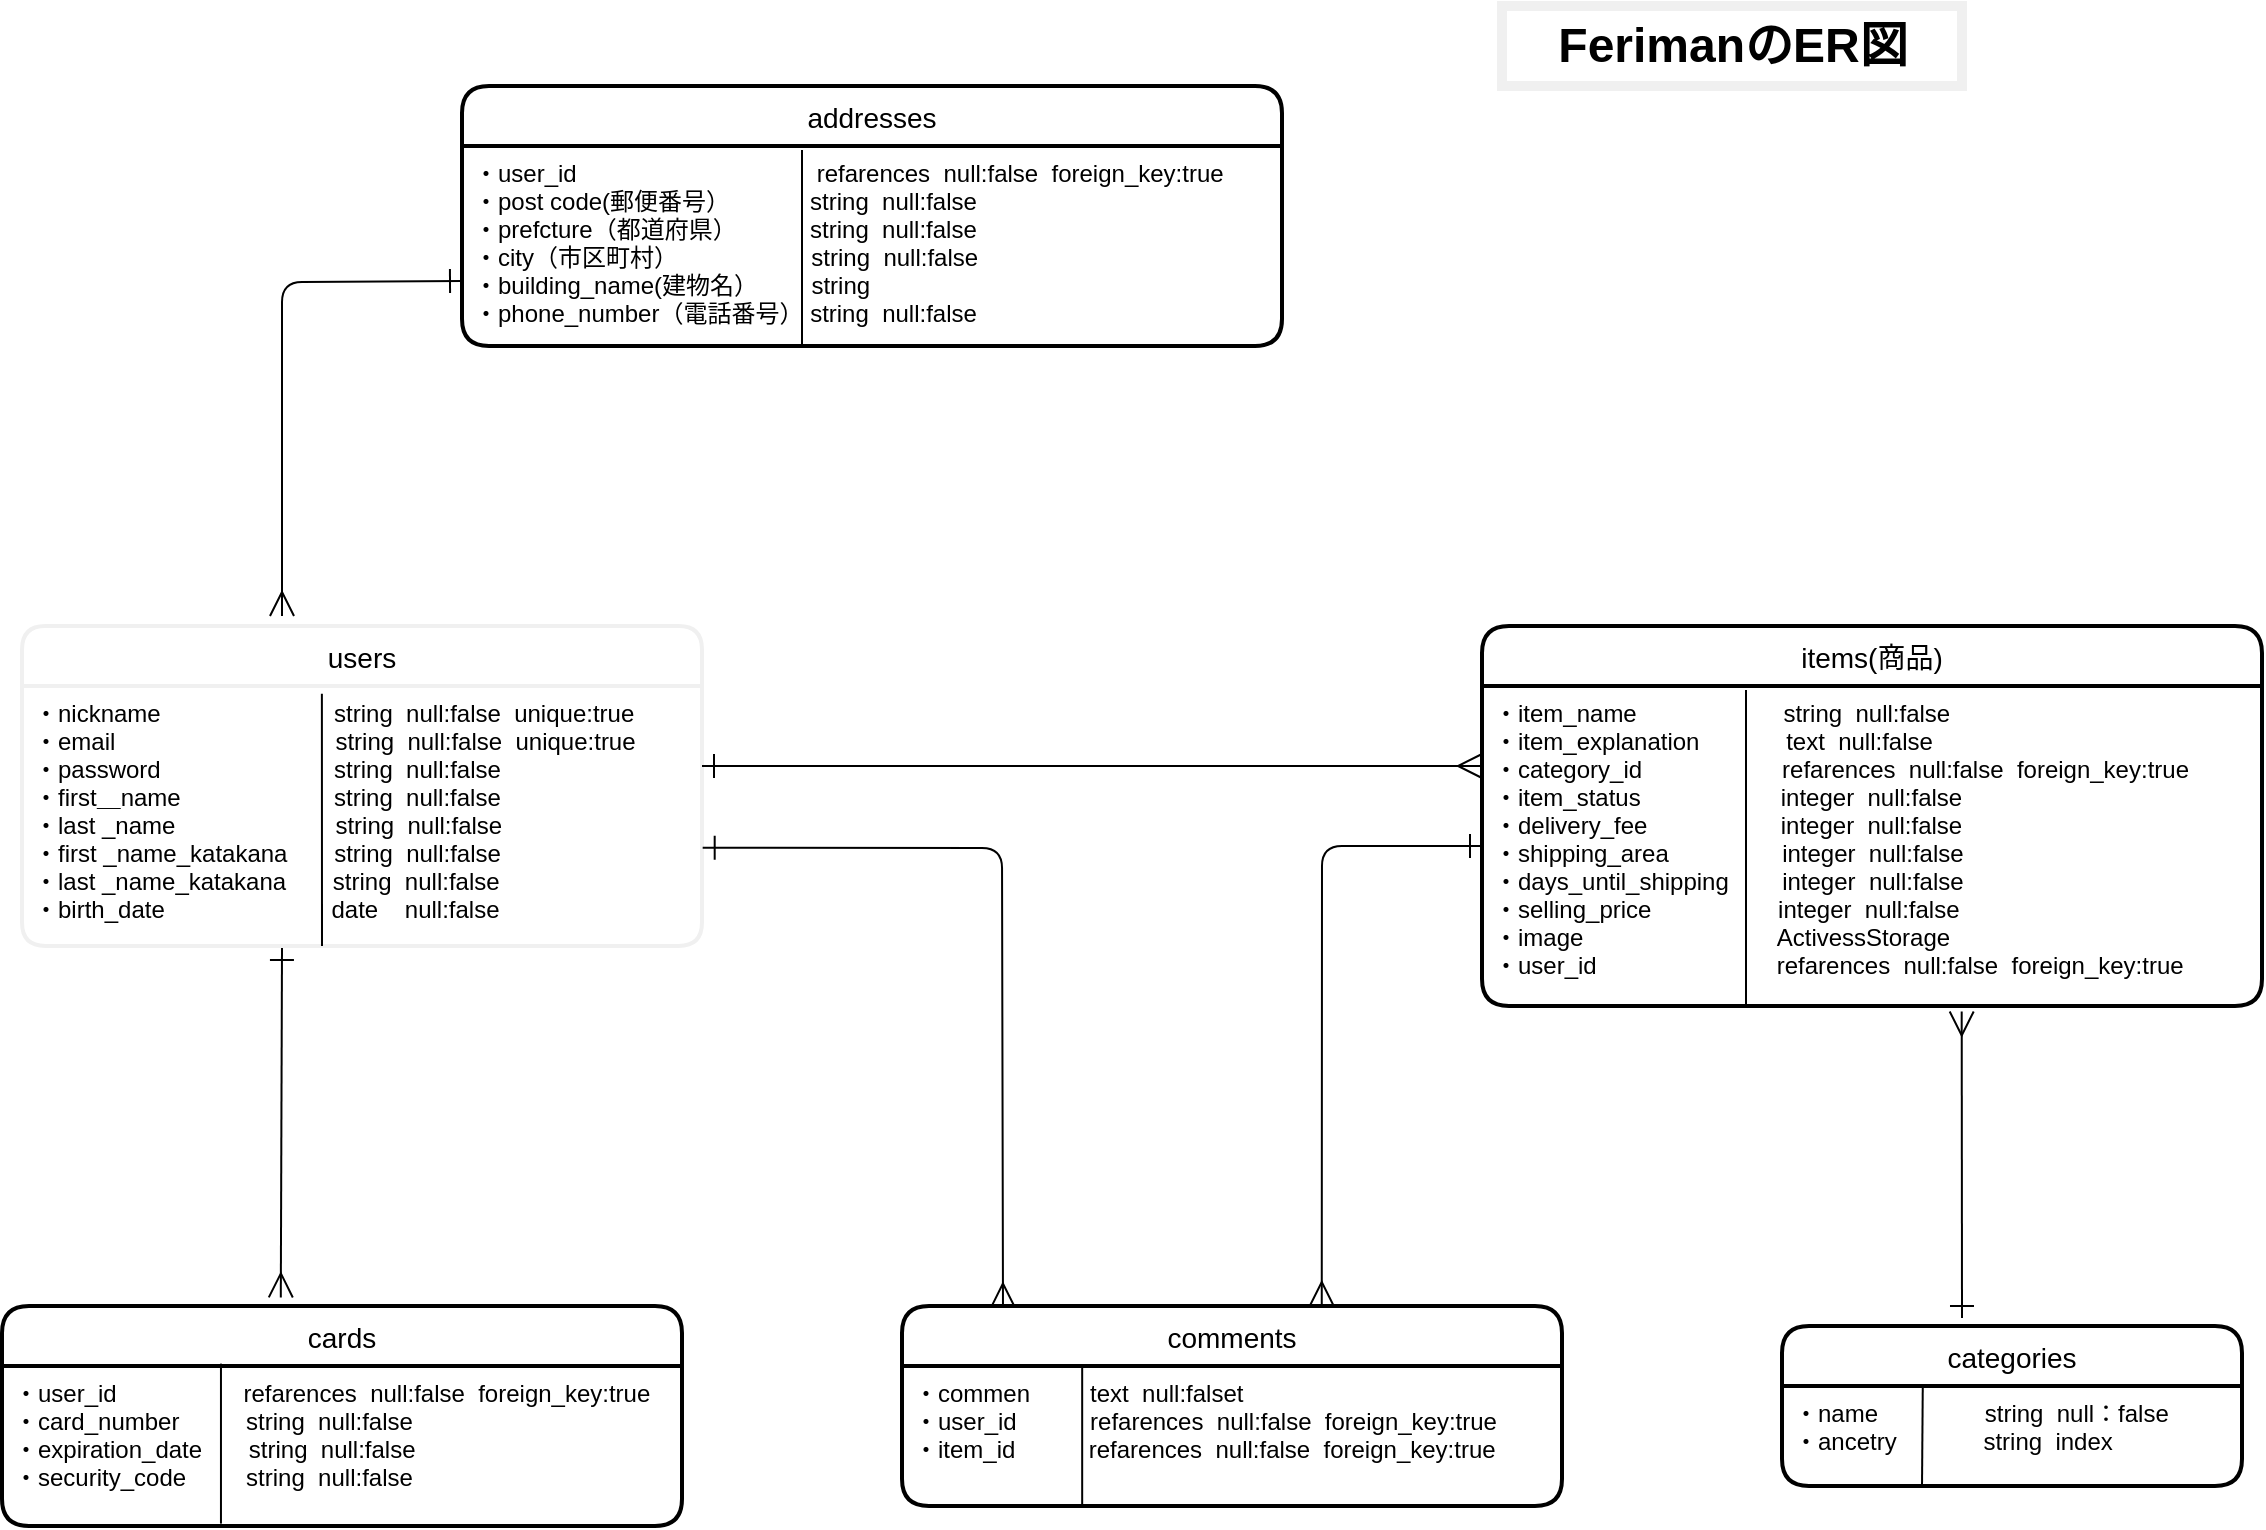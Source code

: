 <mxfile version="13.6.5">
    <diagram id="TFbjJtptHaoXQfsU_HTK" name="ページ1">
        <mxGraphModel dx="452" dy="431" grid="1" gridSize="10" guides="1" tooltips="1" connect="1" arrows="0" fold="1" page="1" pageScale="1" pageWidth="1169" pageHeight="827" math="0" shadow="0">
            <root>
                <mxCell id="0"/>
                <mxCell id="1" parent="0"/>
                <mxCell id="2" value="users" style="swimlane;childLayout=stackLayout;horizontal=1;startSize=30;horizontalStack=0;rounded=1;fontSize=14;fontStyle=0;strokeWidth=2;resizeParent=0;resizeLast=1;shadow=0;dashed=0;align=center;arcSize=13;strokeColor=#F0F0F0;" parent="1" vertex="1">
                    <mxGeometry x="30" y="330" width="340" height="160" as="geometry">
                        <mxRectangle x="80" y="120" width="70" height="30" as="alternateBounds"/>
                    </mxGeometry>
                </mxCell>
                <mxCell id="3" value="・nickname                          string  null:false  unique:true&#10;・email                                 string  null:false  unique:true&#10;・password                          string  null:false                &#10;・first＿name                       string  null:false &#10;・last _name                        string  null:false&#10;・first _name_katakana       string  null:false&#10;・last _name_katakana       string  null:false&#10;・birth_date                         date    null:false &#10;" style="align=left;strokeColor=none;fillColor=none;spacingLeft=4;fontSize=12;verticalAlign=top;resizable=0;rotatable=0;part=1;" parent="2" vertex="1">
                    <mxGeometry y="30" width="340" height="130" as="geometry"/>
                </mxCell>
                <mxCell id="4" value="" style="endArrow=none;html=1;rounded=0;exitX=0.441;exitY=0.212;exitDx=0;exitDy=0;exitPerimeter=0;" parent="2" source="2" edge="1">
                    <mxGeometry relative="1" as="geometry">
                        <mxPoint x="129.5" y="30" as="sourcePoint"/>
                        <mxPoint x="150" y="139" as="targetPoint"/>
                        <Array as="points">
                            <mxPoint x="150" y="160"/>
                        </Array>
                    </mxGeometry>
                </mxCell>
                <mxCell id="7" value="addresses" style="swimlane;childLayout=stackLayout;horizontal=1;startSize=30;horizontalStack=0;rounded=1;fontSize=14;fontStyle=0;strokeWidth=2;resizeParent=0;resizeLast=1;shadow=0;dashed=0;align=center;" parent="1" vertex="1">
                    <mxGeometry x="250" y="60" width="410" height="130" as="geometry"/>
                </mxCell>
                <mxCell id="8" value="・user_id　　　　　　　　　　refarences  null:false  foreign_key:true&#10;・post code(郵便番号）            string  null:false&#10;・prefcture（都道府県）           string  null:false&#10;・city（市区町村）                    string  null:false&#10;・building_name(建物名）        string  &#10;・phone_number（電話番号） string  null:false&#10;" style="align=left;strokeColor=none;fillColor=none;spacingLeft=4;fontSize=12;verticalAlign=top;resizable=0;rotatable=0;part=1;" parent="7" vertex="1">
                    <mxGeometry y="30" width="410" height="100" as="geometry"/>
                </mxCell>
                <mxCell id="11" value="" style="endArrow=none;html=1;" parent="7" edge="1">
                    <mxGeometry width="50" height="50" relative="1" as="geometry">
                        <mxPoint x="170" y="32" as="sourcePoint"/>
                        <mxPoint x="170" y="130" as="targetPoint"/>
                    </mxGeometry>
                </mxCell>
                <mxCell id="18" value="items(商品)" style="swimlane;childLayout=stackLayout;horizontal=1;startSize=30;horizontalStack=0;rounded=1;fontSize=14;fontStyle=0;strokeWidth=2;resizeParent=0;resizeLast=1;shadow=0;dashed=0;align=center;" parent="1" vertex="1">
                    <mxGeometry x="760" y="330" width="390" height="190" as="geometry"/>
                </mxCell>
                <mxCell id="19" value="・item_name                      string  null:false&#10;・item_explanation             text  null:false&#10;・category_id                     refarences  null:false  foreign_key:true&#10;・item_status                     integer  null:false&#10;・delivery_fee                    integer  null:false&#10;・shipping_area                 integer  null:false&#10;・days_until_shipping        integer  null:false&#10;・selling_price                   integer  null:false&#10;・image                             ActivessStorage&#10;・user_id                           refarences  null:false  foreign_key:true" style="align=left;strokeColor=none;fillColor=none;spacingLeft=4;fontSize=12;verticalAlign=top;resizable=0;rotatable=0;part=1;" parent="18" vertex="1">
                    <mxGeometry y="30" width="390" height="160" as="geometry"/>
                </mxCell>
                <mxCell id="28" value="" style="endArrow=none;html=1;" parent="18" edge="1">
                    <mxGeometry width="50" height="50" relative="1" as="geometry">
                        <mxPoint x="132" y="191" as="sourcePoint"/>
                        <mxPoint x="132" y="32" as="targetPoint"/>
                    </mxGeometry>
                </mxCell>
                <mxCell id="12" value="cards" style="swimlane;childLayout=stackLayout;horizontal=1;startSize=30;horizontalStack=0;rounded=1;fontSize=14;fontStyle=0;strokeWidth=2;resizeParent=0;resizeLast=1;shadow=0;dashed=0;align=center;" parent="1" vertex="1">
                    <mxGeometry x="20" y="670" width="340" height="110" as="geometry"/>
                </mxCell>
                <mxCell id="13" value="・user_id                   refarences  null:false  foreign_key:true&#10;・card_number          string  null:false&#10;・expiration_date       string  null:false&#10;・security_code         string  null:false" style="align=left;strokeColor=none;fillColor=none;spacingLeft=4;fontSize=12;verticalAlign=top;resizable=0;rotatable=0;part=1;" parent="12" vertex="1">
                    <mxGeometry y="30" width="340" height="80" as="geometry"/>
                </mxCell>
                <mxCell id="32" value="" style="endArrow=none;html=1;exitX=0.322;exitY=0.262;exitDx=0;exitDy=0;exitPerimeter=0;entryX=0.322;entryY=0.985;entryDx=0;entryDy=0;entryPerimeter=0;" parent="12" source="12" target="13" edge="1">
                    <mxGeometry width="50" height="50" relative="1" as="geometry">
                        <mxPoint x="180" y="20" as="sourcePoint"/>
                        <mxPoint x="120" y="109" as="targetPoint"/>
                    </mxGeometry>
                </mxCell>
                <mxCell id="34" value="categories" style="swimlane;childLayout=stackLayout;horizontal=1;startSize=30;horizontalStack=0;rounded=1;fontSize=14;fontStyle=0;strokeWidth=2;resizeParent=0;resizeLast=1;shadow=0;dashed=0;align=center;" parent="1" vertex="1">
                    <mxGeometry x="910" y="680" width="230" height="80" as="geometry"/>
                </mxCell>
                <mxCell id="35" value="・name                string  null：false&#10;・ancetry             string  index" style="align=left;strokeColor=none;fillColor=none;spacingLeft=4;fontSize=12;verticalAlign=top;resizable=0;rotatable=0;part=1;" parent="34" vertex="1">
                    <mxGeometry y="30" width="230" height="50" as="geometry"/>
                </mxCell>
                <mxCell id="37" value="" style="endArrow=none;html=1;exitX=0.306;exitY=0.013;exitDx=0;exitDy=0;exitPerimeter=0;" parent="34" source="35" edge="1">
                    <mxGeometry width="50" height="50" relative="1" as="geometry">
                        <mxPoint x="170" y="-40" as="sourcePoint"/>
                        <mxPoint x="70" y="81" as="targetPoint"/>
                    </mxGeometry>
                </mxCell>
                <mxCell id="47" value="" style="endArrow=ERone;html=1;entryX=0;entryY=0.75;entryDx=0;entryDy=0;rounded=1;startArrow=ERmany;startFill=0;endFill=0;endSize=10;startSize=10;" parent="1" target="7" edge="1">
                    <mxGeometry width="50" height="50" relative="1" as="geometry">
                        <mxPoint x="160" y="325" as="sourcePoint"/>
                        <mxPoint x="250" y="290" as="targetPoint"/>
                        <Array as="points">
                            <mxPoint x="160" y="158"/>
                        </Array>
                    </mxGeometry>
                </mxCell>
                <mxCell id="49" value="" style="endArrow=ERone;html=1;exitX=0.41;exitY=-0.039;exitDx=0;exitDy=0;exitPerimeter=0;startArrow=ERmany;startFill=0;endFill=0;endSize=10;startSize=10;" parent="1" source="12" edge="1">
                    <mxGeometry width="50" height="50" relative="1" as="geometry">
                        <mxPoint x="165" y="670" as="sourcePoint"/>
                        <mxPoint x="160" y="491" as="targetPoint"/>
                    </mxGeometry>
                </mxCell>
                <mxCell id="38" value="comments" style="swimlane;childLayout=stackLayout;horizontal=1;startSize=30;horizontalStack=0;rounded=1;fontSize=14;fontStyle=0;strokeWidth=2;resizeParent=0;resizeLast=1;shadow=0;dashed=0;align=center;" parent="1" vertex="1">
                    <mxGeometry x="470" y="670" width="330" height="100" as="geometry"/>
                </mxCell>
                <mxCell id="39" value="・commen         text  null:falset &#10;・user_id           refarences  null:false  foreign_key:true&#10;・item_id           refarences  null:false  foreign_key:true" style="align=left;strokeColor=none;fillColor=none;spacingLeft=4;fontSize=12;verticalAlign=top;resizable=0;rotatable=0;part=1;" parent="38" vertex="1">
                    <mxGeometry y="30" width="330" height="70" as="geometry"/>
                </mxCell>
                <mxCell id="40" value="" style="endArrow=none;html=1;exitX=0.273;exitY=0.297;exitDx=0;exitDy=0;exitPerimeter=0;entryX=0.273;entryY=0.995;entryDx=0;entryDy=0;entryPerimeter=0;" parent="38" source="38" target="39" edge="1">
                    <mxGeometry width="50" height="50" relative="1" as="geometry">
                        <mxPoint x="110" y="-60" as="sourcePoint"/>
                        <mxPoint x="160" y="-110" as="targetPoint"/>
                    </mxGeometry>
                </mxCell>
                <mxCell id="50" value="" style="endArrow=ERone;html=1;entryX=1.001;entryY=0.622;entryDx=0;entryDy=0;entryPerimeter=0;exitX=0.153;exitY=0.008;exitDx=0;exitDy=0;exitPerimeter=0;startArrow=ERmany;startFill=0;endFill=0;endSize=10;startSize=10;" parent="1" source="38" target="3" edge="1">
                    <mxGeometry width="50" height="50" relative="1" as="geometry">
                        <mxPoint x="520" y="660" as="sourcePoint"/>
                        <mxPoint x="420" y="530" as="targetPoint"/>
                        <Array as="points">
                            <mxPoint x="520" y="441"/>
                        </Array>
                    </mxGeometry>
                </mxCell>
                <mxCell id="51" value="" style="endArrow=ERmany;html=1;entryX=0;entryY=0.25;entryDx=0;entryDy=0;startArrow=ERone;startFill=0;endFill=0;endSize=10;startSize=10;" parent="1" target="19" edge="1">
                    <mxGeometry width="50" height="50" relative="1" as="geometry">
                        <mxPoint x="370" y="400" as="sourcePoint"/>
                        <mxPoint x="420" y="350" as="targetPoint"/>
                    </mxGeometry>
                </mxCell>
                <mxCell id="52" value="" style="endArrow=ERone;html=1;entryX=0;entryY=0.5;entryDx=0;entryDy=0;exitX=0.636;exitY=0;exitDx=0;exitDy=0;exitPerimeter=0;startArrow=ERmany;startFill=0;endFill=0;endSize=10;startSize=10;" parent="1" source="38" target="19" edge="1">
                    <mxGeometry width="50" height="50" relative="1" as="geometry">
                        <mxPoint x="680" y="650" as="sourcePoint"/>
                        <mxPoint x="650" y="530" as="targetPoint"/>
                        <Array as="points">
                            <mxPoint x="680" y="440"/>
                        </Array>
                    </mxGeometry>
                </mxCell>
                <mxCell id="53" value="" style="endArrow=ERmany;html=1;entryX=0.615;entryY=1.017;entryDx=0;entryDy=0;entryPerimeter=0;startArrow=ERone;startFill=0;endFill=0;endSize=10;startSize=10;" parent="1" target="19" edge="1">
                    <mxGeometry width="50" height="50" relative="1" as="geometry">
                        <mxPoint x="1000" y="676" as="sourcePoint"/>
                        <mxPoint x="1060" y="530" as="targetPoint"/>
                    </mxGeometry>
                </mxCell>
                <mxCell id="54" value="FerimanのER図" style="text;fillColor=none;html=1;fontSize=24;fontStyle=1;verticalAlign=middle;align=center;strokeWidth=5;strokeColor=#f0f0f0;" parent="1" vertex="1">
                    <mxGeometry x="770" y="20" width="230" height="40" as="geometry"/>
                </mxCell>
            </root>
        </mxGraphModel>
    </diagram>
</mxfile>